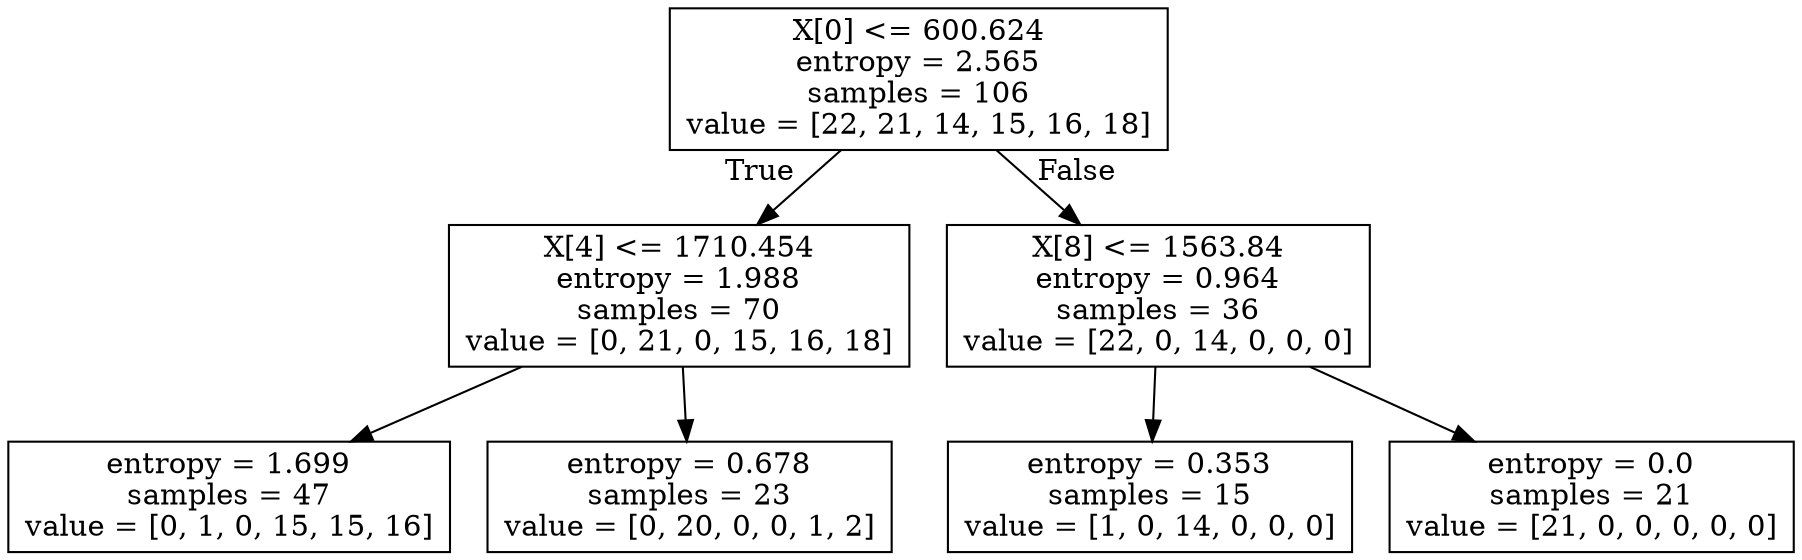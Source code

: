 digraph Tree {
node [shape=box] ;
0 [label="X[0] <= 600.624\nentropy = 2.565\nsamples = 106\nvalue = [22, 21, 14, 15, 16, 18]"] ;
1 [label="X[4] <= 1710.454\nentropy = 1.988\nsamples = 70\nvalue = [0, 21, 0, 15, 16, 18]"] ;
0 -> 1 [labeldistance=2.5, labelangle=45, headlabel="True"] ;
2 [label="entropy = 1.699\nsamples = 47\nvalue = [0, 1, 0, 15, 15, 16]"] ;
1 -> 2 ;
3 [label="entropy = 0.678\nsamples = 23\nvalue = [0, 20, 0, 0, 1, 2]"] ;
1 -> 3 ;
4 [label="X[8] <= 1563.84\nentropy = 0.964\nsamples = 36\nvalue = [22, 0, 14, 0, 0, 0]"] ;
0 -> 4 [labeldistance=2.5, labelangle=-45, headlabel="False"] ;
5 [label="entropy = 0.353\nsamples = 15\nvalue = [1, 0, 14, 0, 0, 0]"] ;
4 -> 5 ;
6 [label="entropy = 0.0\nsamples = 21\nvalue = [21, 0, 0, 0, 0, 0]"] ;
4 -> 6 ;
}